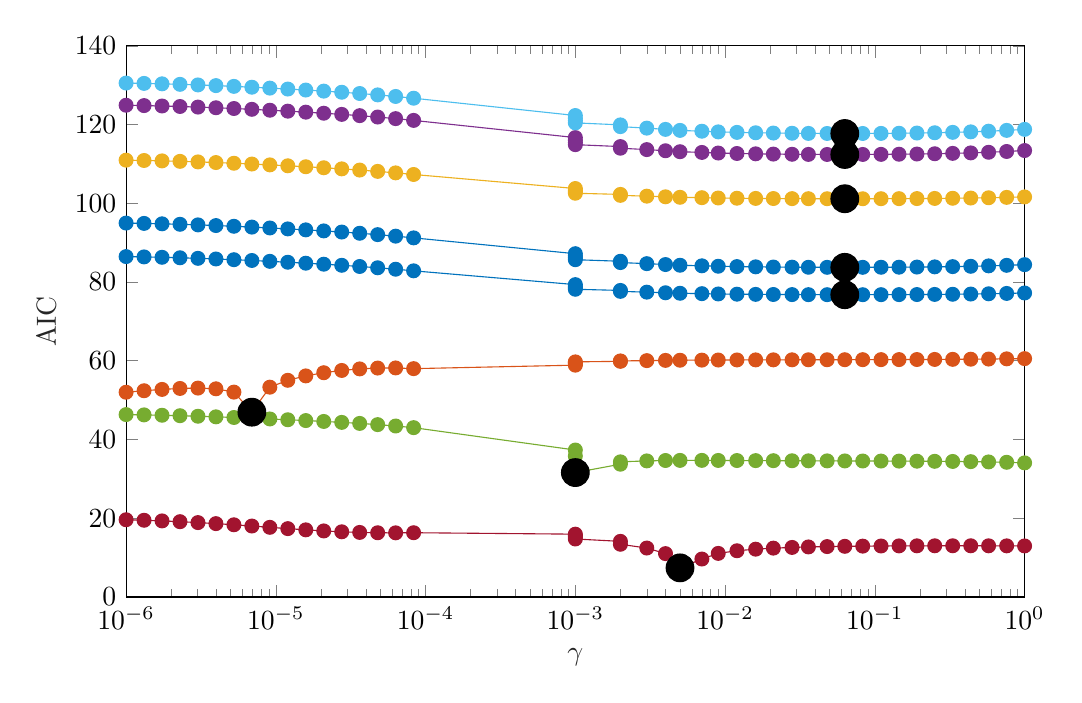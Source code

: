 % This file was created by matlab2tikz.
%
\definecolor{mycolor1}{rgb}{0.0,0.447,0.741}%
\definecolor{mycolor2}{rgb}{0.929,0.694,0.125}%
\definecolor{mycolor3}{rgb}{0.466,0.674,0.188}%
\definecolor{mycolor4}{rgb}{0.635,0.078,0.184}%
\definecolor{mycolor5}{rgb}{0.85,0.325,0.098}%
\definecolor{mycolor6}{rgb}{0.494,0.184,0.556}%
\definecolor{mycolor7}{rgb}{0.301,0.745,0.933}%
%
\begin{tikzpicture}

\begin{axis}[%
width=11.411cm,
height=7cm,
at={(0cm,0cm)},
scale only axis,
xmode=log,
xmin=1e-06,
xmax=1,
xminorticks=true,
xlabel style={font=\color{white!15!black}},
xlabel={$\gamma$},
ymin=0,
ymax=140,
ylabel style={font=\color{white!15!black}},
ylabel={AIC},
axis background/.style={fill=white}
]
\addplot [color=mycolor1, mark size=2.5pt, mark=*, mark options={solid, fill=mycolor1, mycolor1}, forget plot]
  table[row sep=crcr]{%
1e-06	94.976\\
1.318e-06	94.891\\
1.738e-06	94.787\\
2.291e-06	94.662\\
3.02e-06	94.515\\
3.981e-06	94.347\\
5.248e-06	94.159\\
6.918e-06	93.953\\
9.12e-06	93.732\\
1.202e-05	93.497\\
1.585e-05	93.248\\
2.089e-05	92.983\\
2.754e-05	92.698\\
3.631e-05	92.386\\
4.786e-05	92.039\\
6.31e-05	91.652\\
8.318e-05	91.218\\
0.0	90.735\\
0.0	90.204\\
0.0	89.631\\
0.0	89.028\\
0.0	88.41\\
0.0	87.794\\
0.001	87.197\\
0.001	86.637\\
0.001	86.126\\
0.001	85.672\\
0.002	85.278\\
0.002	84.945\\
0.003	84.669\\
0.004	84.444\\
0.005	84.264\\
0.007	84.121\\
0.009	84.009\\
0.012	83.923\\
0.016	83.858\\
0.021	83.809\\
0.028	83.775\\
0.036	83.751\\
0.048	83.737\\
0.063	83.733\\
0.083	83.736\\
0.11	83.749\\
0.145	83.771\\
0.191	83.804\\
0.251	83.851\\
0.331	83.914\\
0.437	83.996\\
0.575	84.104\\
0.759	84.242\\
1	84.416\\
};
\addplot [color=black, draw=none, mark size=5.0pt, mark=*, mark options={solid, fill=black, black}, forget plot]
  table[row sep=crcr]{%
0.063	83.733\\
};
\addplot [color=mycolor2, mark size=2.5pt, mark=*, mark options={solid, fill=mycolor2, mycolor2}, forget plot]
  table[row sep=crcr]{%
1e-06	110.956\\
1.318e-06	110.874\\
1.738e-06	110.773\\
2.291e-06	110.653\\
3.02e-06	110.512\\
3.981e-06	110.35\\
5.248e-06	110.168\\
6.918e-06	109.969\\
9.12e-06	109.754\\
1.202e-05	109.525\\
1.585e-05	109.282\\
2.089e-05	109.023\\
2.754e-05	108.744\\
3.631e-05	108.439\\
4.786e-05	108.103\\
6.31e-05	107.729\\
8.318e-05	107.315\\
0.0	106.859\\
0.0	106.367\\
0.0	105.845\\
0.0	105.308\\
0.0	104.77\\
0.0	104.247\\
0.001	103.754\\
0.001	103.302\\
0.001	102.901\\
0.001	102.552\\
0.002	102.257\\
0.002	102.012\\
0.003	101.811\\
0.004	101.651\\
0.005	101.523\\
0.007	101.423\\
0.009	101.346\\
0.012	101.286\\
0.016	101.241\\
0.021	101.208\\
0.028	101.184\\
0.036	101.168\\
0.048	101.158\\
0.063	101.155\\
0.083	101.157\\
0.11	101.165\\
0.145	101.18\\
0.191	101.202\\
0.251	101.233\\
0.331	101.275\\
0.437	101.332\\
0.575	101.405\\
0.759	101.501\\
1	101.623\\
};
\addplot [color=black, draw=none, mark size=5.0pt, mark=*, mark options={solid, fill=black, black}, forget plot]
  table[row sep=crcr]{%
0.063	101.155\\
};
\addplot [color=mycolor3, mark size=2.5pt, mark=*, mark options={solid, fill=mycolor3, mycolor3}, forget plot]
  table[row sep=crcr]{%
1e-06	46.336\\
1.318e-06	46.256\\
1.738e-06	46.159\\
2.291e-06	46.044\\
3.02e-06	45.911\\
3.981e-06	45.76\\
5.248e-06	45.593\\
6.918e-06	45.412\\
9.12e-06	45.221\\
1.202e-05	45.022\\
1.585e-05	44.813\\
2.089e-05	44.592\\
2.754e-05	44.353\\
3.631e-05	44.088\\
4.786e-05	43.785\\
6.31e-05	43.431\\
8.318e-05	43.013\\
0.0	42.519\\
0.0	41.937\\
0.0	41.259\\
0.0	40.476\\
0.0	39.578\\
0.0	38.545\\
0.001	37.329\\
0.001	35.792\\
0.001	33.33\\
0.001	31.604\\
0.002	33.729\\
0.002	34.328\\
0.003	34.57\\
0.004	34.668\\
0.005	34.698\\
0.007	34.698\\
0.009	34.683\\
0.012	34.662\\
0.016	34.642\\
0.021	34.622\\
0.028	34.604\\
0.036	34.588\\
0.048	34.574\\
0.063	34.56\\
0.083	34.546\\
0.11	34.531\\
0.145	34.513\\
0.191	34.492\\
0.251	34.464\\
0.331	34.428\\
0.437	34.379\\
0.575	34.311\\
0.759	34.214\\
1	34.07\\
};
\addplot [color=black, draw=none, mark size=5.0pt, mark=*, mark options={solid, fill=black, black}, forget plot]
  table[row sep=crcr]{%
0.001	31.604\\
};
\addplot [color=mycolor4, mark size=2.5pt, mark=*, mark options={solid, fill=mycolor4, mycolor4}, forget plot]
  table[row sep=crcr]{%
1e-06	19.621\\
1.318e-06	19.488\\
1.738e-06	19.326\\
2.291e-06	19.131\\
3.02e-06	18.901\\
3.981e-06	18.637\\
5.248e-06	18.342\\
6.918e-06	18.025\\
9.12e-06	17.695\\
1.202e-05	17.366\\
1.585e-05	17.056\\
2.089e-05	16.781\\
2.754e-05	16.558\\
3.631e-05	16.401\\
4.786e-05	16.315\\
6.31e-05	16.295\\
8.318e-05	16.326\\
0.0	16.384\\
0.0	16.439\\
0.0	16.467\\
0.0	16.446\\
0.0	16.36\\
0.0	16.2\\
0.001	15.96\\
0.001	15.638\\
0.001	15.231\\
0.001	14.734\\
0.002	14.132\\
0.002	13.392\\
0.003	12.436\\
0.004	11.018\\
0.005	7.401\\
0.007	9.645\\
0.009	11.076\\
0.012	11.747\\
0.016	12.147\\
0.021	12.408\\
0.028	12.588\\
0.036	12.715\\
0.048	12.806\\
0.063	12.872\\
0.083	12.92\\
0.11	12.955\\
0.145	12.98\\
0.191	12.996\\
0.251	13.006\\
0.331	13.011\\
0.437	13.01\\
0.575	13.003\\
0.759	12.991\\
1	12.971\\
};
\addplot [color=black, draw=none, mark size=5.0pt, mark=*, mark options={solid, fill=black, black}, forget plot]
  table[row sep=crcr]{%
0.005	7.401\\
};
\addplot [color=mycolor5, mark size=2.5pt, mark=*, mark options={solid, fill=mycolor5, mycolor5}, forget plot]
  table[row sep=crcr]{%
1e-06	52.008\\
1.318e-06	52.391\\
1.738e-06	52.723\\
2.291e-06	52.968\\
3.02e-06	53.062\\
3.981e-06	52.881\\
5.248e-06	52.041\\
6.918e-06	46.943\\
9.12e-06	53.298\\
1.202e-05	55.039\\
1.585e-05	56.159\\
2.089e-05	56.963\\
2.754e-05	57.543\\
3.631e-05	57.936\\
4.786e-05	58.151\\
6.31e-05	58.182\\
8.318e-05	58.0\\
0.0	57.529\\
0.0	56.529\\
0.0	53.27\\
0.0	55.801\\
0.0	57.473\\
0.0	58.337\\
0.001	58.887\\
0.001	59.264\\
0.001	59.53\\
0.001	59.722\\
0.002	59.861\\
0.002	59.963\\
0.003	60.038\\
0.004	60.094\\
0.005	60.136\\
0.007	60.167\\
0.009	60.191\\
0.012	60.209\\
0.016	60.223\\
0.021	60.235\\
0.028	60.245\\
0.036	60.253\\
0.048	60.261\\
0.063	60.27\\
0.083	60.279\\
0.11	60.29\\
0.145	60.303\\
0.191	60.319\\
0.251	60.339\\
0.331	60.365\\
0.437	60.398\\
0.575	60.438\\
0.759	60.489\\
1	60.551\\
};
\addplot [color=black, draw=none, mark size=5.0pt, mark=*, mark options={solid, fill=black, black}, forget plot]
  table[row sep=crcr]{%
6.918e-06	46.943\\
};
\addplot [color=mycolor6, mark size=2.5pt, mark=*, mark options={solid, fill=mycolor6, mycolor6}, forget plot]
  table[row sep=crcr]{%
1e-06	124.904\\
1.318e-06	124.818\\
1.738e-06	124.712\\
2.291e-06	124.586\\
3.02e-06	124.437\\
3.981e-06	124.266\\
5.248e-06	124.075\\
6.918e-06	123.866\\
9.12e-06	123.64\\
1.202e-05	123.4\\
1.585e-05	123.146\\
2.089e-05	122.875\\
2.754e-05	122.583\\
3.631e-05	122.263\\
4.786e-05	121.906\\
6.31e-05	121.505\\
8.318e-05	121.054\\
0.0	120.548\\
0.0	119.987\\
0.0	119.376\\
0.0	118.726\\
0.0	118.049\\
0.0	117.364\\
0.001	116.689\\
0.001	116.042\\
0.001	115.438\\
0.001	114.891\\
0.002	114.407\\
0.002	113.989\\
0.003	113.636\\
0.004	113.343\\
0.005	113.106\\
0.007	112.916\\
0.009	112.766\\
0.012	112.65\\
0.016	112.562\\
0.021	112.496\\
0.028	112.449\\
0.036	112.418\\
0.048	112.401\\
0.063	112.397\\
0.083	112.405\\
0.11	112.426\\
0.145	112.462\\
0.191	112.513\\
0.251	112.585\\
0.331	112.68\\
0.437	112.803\\
0.575	112.961\\
0.759	113.159\\
1	113.404\\
};
\addplot [color=black, draw=none, mark size=5.0pt, mark=*, mark options={solid, fill=black, black}, forget plot]
  table[row sep=crcr]{%
0.063	112.397\\
};
\addplot [color=mycolor7, mark size=2.5pt, mark=*, mark options={solid, fill=mycolor7, mycolor7}, forget plot]
  table[row sep=crcr]{%
1e-06	130.54\\
1.318e-06	130.451\\
1.738e-06	130.344\\
2.291e-06	130.215\\
3.02e-06	130.064\\
3.981e-06	129.89\\
5.248e-06	129.696\\
6.918e-06	129.484\\
9.12e-06	129.257\\
1.202e-05	129.016\\
1.585e-05	128.761\\
2.089e-05	128.491\\
2.754e-05	128.201\\
3.631e-05	127.884\\
4.786e-05	127.532\\
6.31e-05	127.136\\
8.318e-05	126.689\\
0.0	126.187\\
0.0	125.63\\
0.0	125.02\\
0.0	124.366\\
0.0	123.683\\
0.0	122.987\\
0.001	122.296\\
0.001	121.629\\
0.001	121.002\\
0.001	120.428\\
0.002	119.916\\
0.002	119.47\\
0.003	119.09\\
0.004	118.773\\
0.005	118.514\\
0.007	118.305\\
0.009	118.14\\
0.012	118.011\\
0.016	117.913\\
0.021	117.84\\
0.028	117.787\\
0.036	117.752\\
0.048	117.731\\
0.063	117.725\\
0.083	117.733\\
0.11	117.754\\
0.145	117.79\\
0.191	117.844\\
0.251	117.918\\
0.331	118.018\\
0.437	118.146\\
0.575	118.311\\
0.759	118.517\\
1	118.772\\
};
\addplot [color=black, draw=none, mark size=5.0pt, mark=*, mark options={solid, fill=black, black}, forget plot]
  table[row sep=crcr]{%
0.063	117.725\\
};
\addplot [color=mycolor1, mark size=2.5pt, mark=*, mark options={solid, fill=mycolor1, mycolor1}, forget plot]
  table[row sep=crcr]{%
1e-06	86.469\\
1.318e-06	86.385\\
1.738e-06	86.283\\
2.291e-06	86.162\\
3.02e-06	86.019\\
3.981e-06	85.855\\
5.248e-06	85.672\\
6.918e-06	85.471\\
9.12e-06	85.256\\
1.202e-05	85.027\\
1.585e-05	84.785\\
2.089e-05	84.527\\
2.754e-05	84.251\\
3.631e-05	83.951\\
4.786e-05	83.619\\
6.31e-05	83.252\\
8.318e-05	82.845\\
0.0	82.398\\
0.0	81.914\\
0.0	81.402\\
0.0	80.874\\
0.0	80.345\\
0.0	79.83\\
0.001	79.345\\
0.001	78.9\\
0.001	78.505\\
0.001	78.161\\
0.002	77.87\\
0.002	77.628\\
0.003	77.431\\
0.004	77.272\\
0.005	77.146\\
0.007	77.048\\
0.009	76.971\\
0.012	76.912\\
0.016	76.868\\
0.021	76.835\\
0.028	76.811\\
0.036	76.795\\
0.048	76.785\\
0.063	76.781\\
0.083	76.783\\
0.11	76.79\\
0.145	76.803\\
0.191	76.824\\
0.251	76.853\\
0.331	76.892\\
0.437	76.944\\
0.575	77.013\\
0.759	77.103\\
1	77.218\\
};
\addplot [color=black, draw=none, mark size=5.0pt, mark=*, mark options={solid, fill=black, black}, forget plot]
  table[row sep=crcr]{%
0.063	76.781\\
};
\end{axis}
\end{tikzpicture}%